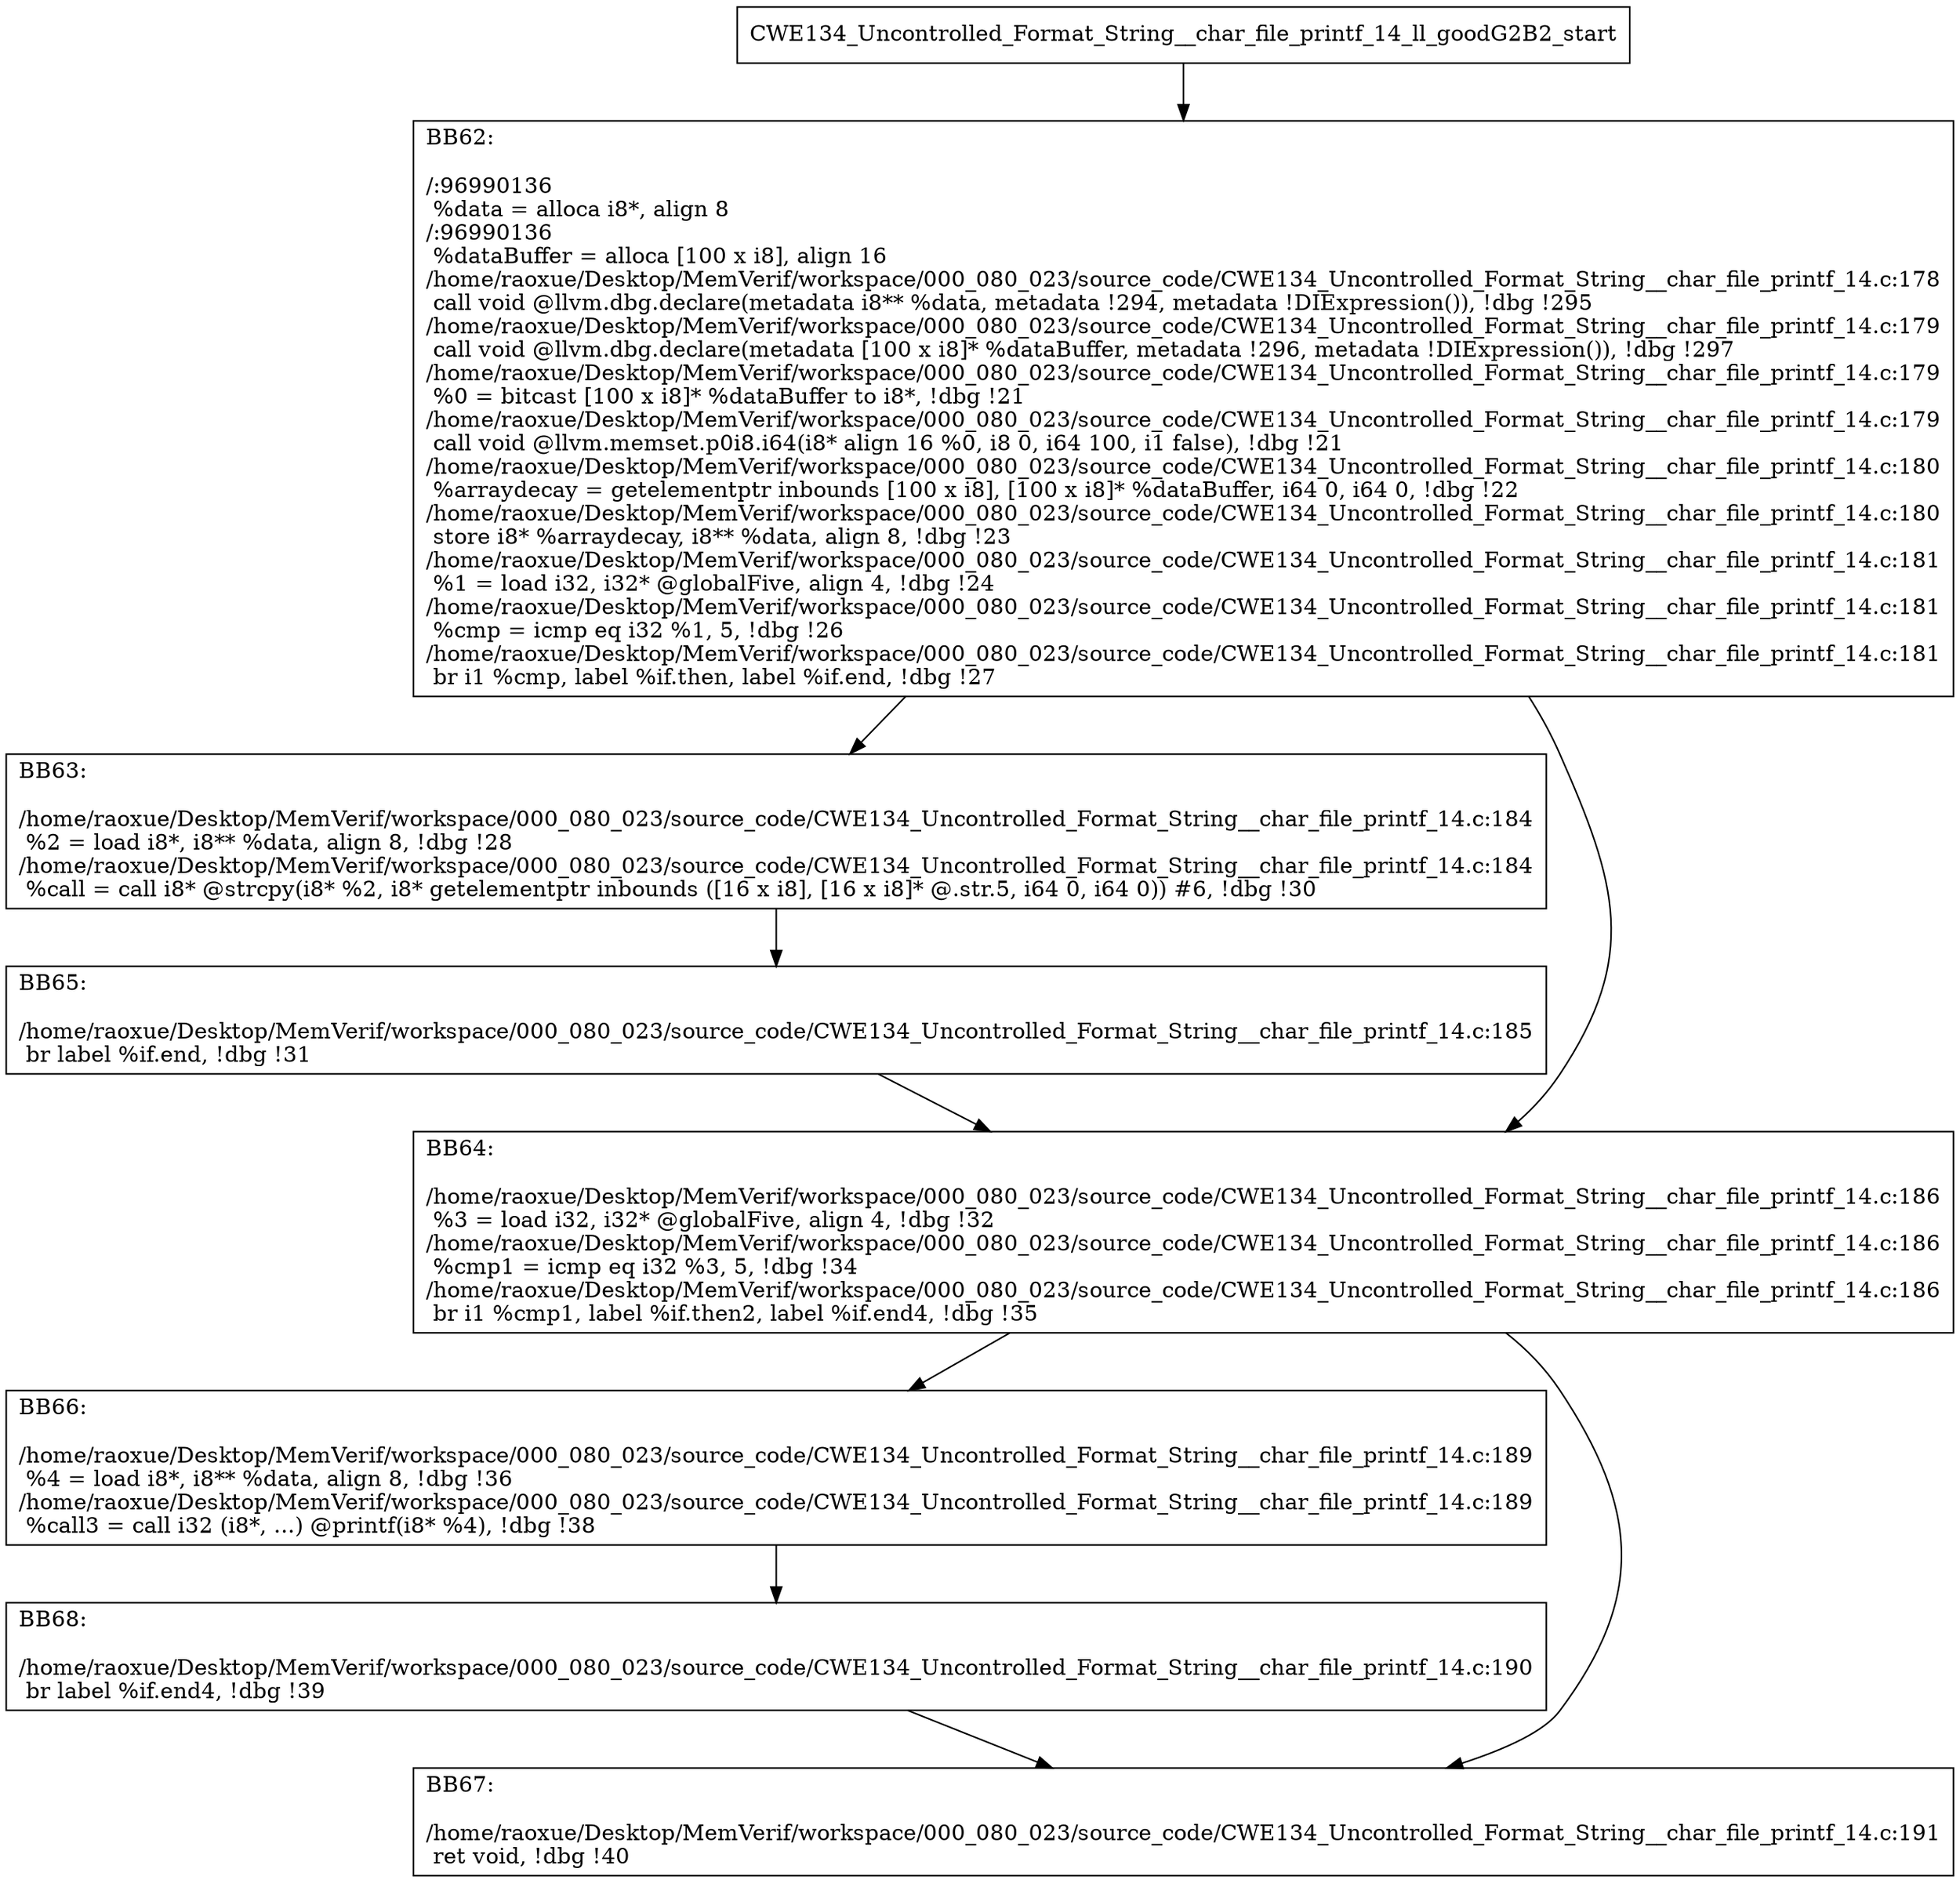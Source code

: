 digraph "CFG for'CWE134_Uncontrolled_Format_String__char_file_printf_14_ll_goodG2B2' function" {
	BBCWE134_Uncontrolled_Format_String__char_file_printf_14_ll_goodG2B2_start[shape=record,label="{CWE134_Uncontrolled_Format_String__char_file_printf_14_ll_goodG2B2_start}"];
	BBCWE134_Uncontrolled_Format_String__char_file_printf_14_ll_goodG2B2_start-> CWE134_Uncontrolled_Format_String__char_file_printf_14_ll_goodG2B2BB62;
	CWE134_Uncontrolled_Format_String__char_file_printf_14_ll_goodG2B2BB62 [shape=record, label="{BB62:\l\l/:96990136\l
  %data = alloca i8*, align 8\l
/:96990136\l
  %dataBuffer = alloca [100 x i8], align 16\l
/home/raoxue/Desktop/MemVerif/workspace/000_080_023/source_code/CWE134_Uncontrolled_Format_String__char_file_printf_14.c:178\l
  call void @llvm.dbg.declare(metadata i8** %data, metadata !294, metadata !DIExpression()), !dbg !295\l
/home/raoxue/Desktop/MemVerif/workspace/000_080_023/source_code/CWE134_Uncontrolled_Format_String__char_file_printf_14.c:179\l
  call void @llvm.dbg.declare(metadata [100 x i8]* %dataBuffer, metadata !296, metadata !DIExpression()), !dbg !297\l
/home/raoxue/Desktop/MemVerif/workspace/000_080_023/source_code/CWE134_Uncontrolled_Format_String__char_file_printf_14.c:179\l
  %0 = bitcast [100 x i8]* %dataBuffer to i8*, !dbg !21\l
/home/raoxue/Desktop/MemVerif/workspace/000_080_023/source_code/CWE134_Uncontrolled_Format_String__char_file_printf_14.c:179\l
  call void @llvm.memset.p0i8.i64(i8* align 16 %0, i8 0, i64 100, i1 false), !dbg !21\l
/home/raoxue/Desktop/MemVerif/workspace/000_080_023/source_code/CWE134_Uncontrolled_Format_String__char_file_printf_14.c:180\l
  %arraydecay = getelementptr inbounds [100 x i8], [100 x i8]* %dataBuffer, i64 0, i64 0, !dbg !22\l
/home/raoxue/Desktop/MemVerif/workspace/000_080_023/source_code/CWE134_Uncontrolled_Format_String__char_file_printf_14.c:180\l
  store i8* %arraydecay, i8** %data, align 8, !dbg !23\l
/home/raoxue/Desktop/MemVerif/workspace/000_080_023/source_code/CWE134_Uncontrolled_Format_String__char_file_printf_14.c:181\l
  %1 = load i32, i32* @globalFive, align 4, !dbg !24\l
/home/raoxue/Desktop/MemVerif/workspace/000_080_023/source_code/CWE134_Uncontrolled_Format_String__char_file_printf_14.c:181\l
  %cmp = icmp eq i32 %1, 5, !dbg !26\l
/home/raoxue/Desktop/MemVerif/workspace/000_080_023/source_code/CWE134_Uncontrolled_Format_String__char_file_printf_14.c:181\l
  br i1 %cmp, label %if.then, label %if.end, !dbg !27\l
}"];
	CWE134_Uncontrolled_Format_String__char_file_printf_14_ll_goodG2B2BB62-> CWE134_Uncontrolled_Format_String__char_file_printf_14_ll_goodG2B2BB63;
	CWE134_Uncontrolled_Format_String__char_file_printf_14_ll_goodG2B2BB62-> CWE134_Uncontrolled_Format_String__char_file_printf_14_ll_goodG2B2BB64;
	CWE134_Uncontrolled_Format_String__char_file_printf_14_ll_goodG2B2BB63 [shape=record, label="{BB63:\l\l/home/raoxue/Desktop/MemVerif/workspace/000_080_023/source_code/CWE134_Uncontrolled_Format_String__char_file_printf_14.c:184\l
  %2 = load i8*, i8** %data, align 8, !dbg !28\l
/home/raoxue/Desktop/MemVerif/workspace/000_080_023/source_code/CWE134_Uncontrolled_Format_String__char_file_printf_14.c:184\l
  %call = call i8* @strcpy(i8* %2, i8* getelementptr inbounds ([16 x i8], [16 x i8]* @.str.5, i64 0, i64 0)) #6, !dbg !30\l
}"];
	CWE134_Uncontrolled_Format_String__char_file_printf_14_ll_goodG2B2BB63-> CWE134_Uncontrolled_Format_String__char_file_printf_14_ll_goodG2B2BB65;
	CWE134_Uncontrolled_Format_String__char_file_printf_14_ll_goodG2B2BB65 [shape=record, label="{BB65:\l\l/home/raoxue/Desktop/MemVerif/workspace/000_080_023/source_code/CWE134_Uncontrolled_Format_String__char_file_printf_14.c:185\l
  br label %if.end, !dbg !31\l
}"];
	CWE134_Uncontrolled_Format_String__char_file_printf_14_ll_goodG2B2BB65-> CWE134_Uncontrolled_Format_String__char_file_printf_14_ll_goodG2B2BB64;
	CWE134_Uncontrolled_Format_String__char_file_printf_14_ll_goodG2B2BB64 [shape=record, label="{BB64:\l\l/home/raoxue/Desktop/MemVerif/workspace/000_080_023/source_code/CWE134_Uncontrolled_Format_String__char_file_printf_14.c:186\l
  %3 = load i32, i32* @globalFive, align 4, !dbg !32\l
/home/raoxue/Desktop/MemVerif/workspace/000_080_023/source_code/CWE134_Uncontrolled_Format_String__char_file_printf_14.c:186\l
  %cmp1 = icmp eq i32 %3, 5, !dbg !34\l
/home/raoxue/Desktop/MemVerif/workspace/000_080_023/source_code/CWE134_Uncontrolled_Format_String__char_file_printf_14.c:186\l
  br i1 %cmp1, label %if.then2, label %if.end4, !dbg !35\l
}"];
	CWE134_Uncontrolled_Format_String__char_file_printf_14_ll_goodG2B2BB64-> CWE134_Uncontrolled_Format_String__char_file_printf_14_ll_goodG2B2BB66;
	CWE134_Uncontrolled_Format_String__char_file_printf_14_ll_goodG2B2BB64-> CWE134_Uncontrolled_Format_String__char_file_printf_14_ll_goodG2B2BB67;
	CWE134_Uncontrolled_Format_String__char_file_printf_14_ll_goodG2B2BB66 [shape=record, label="{BB66:\l\l/home/raoxue/Desktop/MemVerif/workspace/000_080_023/source_code/CWE134_Uncontrolled_Format_String__char_file_printf_14.c:189\l
  %4 = load i8*, i8** %data, align 8, !dbg !36\l
/home/raoxue/Desktop/MemVerif/workspace/000_080_023/source_code/CWE134_Uncontrolled_Format_String__char_file_printf_14.c:189\l
  %call3 = call i32 (i8*, ...) @printf(i8* %4), !dbg !38\l
}"];
	CWE134_Uncontrolled_Format_String__char_file_printf_14_ll_goodG2B2BB66-> CWE134_Uncontrolled_Format_String__char_file_printf_14_ll_goodG2B2BB68;
	CWE134_Uncontrolled_Format_String__char_file_printf_14_ll_goodG2B2BB68 [shape=record, label="{BB68:\l\l/home/raoxue/Desktop/MemVerif/workspace/000_080_023/source_code/CWE134_Uncontrolled_Format_String__char_file_printf_14.c:190\l
  br label %if.end4, !dbg !39\l
}"];
	CWE134_Uncontrolled_Format_String__char_file_printf_14_ll_goodG2B2BB68-> CWE134_Uncontrolled_Format_String__char_file_printf_14_ll_goodG2B2BB67;
	CWE134_Uncontrolled_Format_String__char_file_printf_14_ll_goodG2B2BB67 [shape=record, label="{BB67:\l\l/home/raoxue/Desktop/MemVerif/workspace/000_080_023/source_code/CWE134_Uncontrolled_Format_String__char_file_printf_14.c:191\l
  ret void, !dbg !40\l
}"];
}
